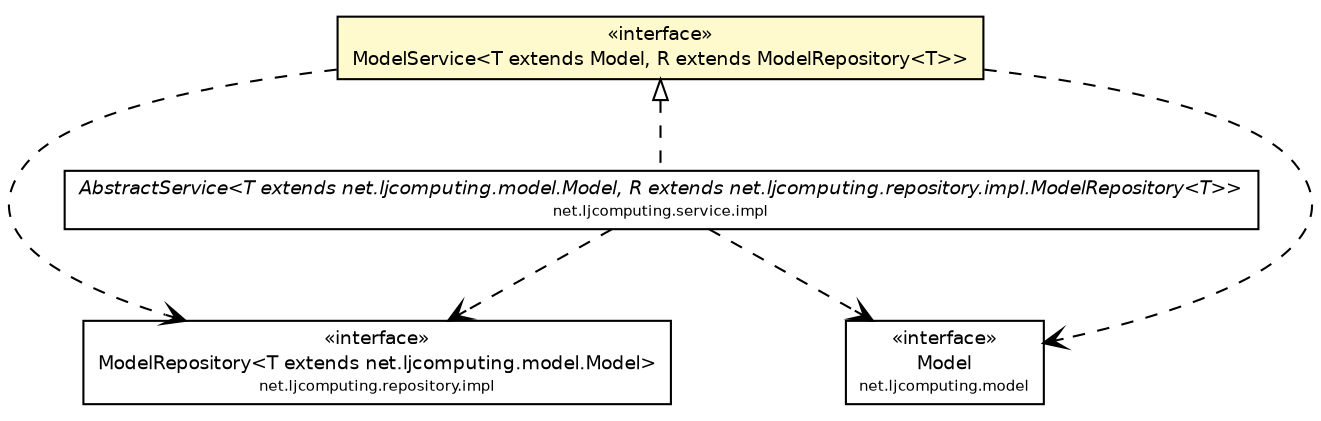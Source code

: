 #!/usr/local/bin/dot
#
# Class diagram 
# Generated by UMLGraph version R5_6 (http://www.umlgraph.org/)
#

digraph G {
	edge [fontname="Helvetica",fontsize=10,labelfontname="Helvetica",labelfontsize=10];
	node [fontname="Helvetica",fontsize=10,shape=plaintext];
	nodesep=0.25;
	ranksep=0.5;
	// net.ljcomputing.service.impl.AbstractService<T extends net.ljcomputing.model.Model, R extends net.ljcomputing.repository.impl.ModelRepository<T>>
	c27 [label=<<table title="net.ljcomputing.service.impl.AbstractService" border="0" cellborder="1" cellspacing="0" cellpadding="2" port="p" href="./impl/AbstractService.html">
		<tr><td><table border="0" cellspacing="0" cellpadding="1">
<tr><td align="center" balign="center"><font face="Helvetica-Oblique"> AbstractService&lt;T extends net.ljcomputing.model.Model, R extends net.ljcomputing.repository.impl.ModelRepository&lt;T&gt;&gt; </font></td></tr>
<tr><td align="center" balign="center"><font point-size="7.0"> net.ljcomputing.service.impl </font></td></tr>
		</table></td></tr>
		</table>>, URL="./impl/AbstractService.html", fontname="Helvetica", fontcolor="black", fontsize=9.0];
	// net.ljcomputing.service.ModelService<T extends net.ljcomputing.model.Model, R extends net.ljcomputing.repository.impl.ModelRepository<T>>
	c28 [label=<<table title="net.ljcomputing.service.ModelService" border="0" cellborder="1" cellspacing="0" cellpadding="2" port="p" bgcolor="lemonChiffon" href="./ModelService.html">
		<tr><td><table border="0" cellspacing="0" cellpadding="1">
<tr><td align="center" balign="center"> &#171;interface&#187; </td></tr>
<tr><td align="center" balign="center"> ModelService&lt;T extends Model, R extends ModelRepository&lt;T&gt;&gt; </td></tr>
		</table></td></tr>
		</table>>, URL="./ModelService.html", fontname="Helvetica", fontcolor="black", fontsize=9.0];
	//net.ljcomputing.service.impl.AbstractService<T extends net.ljcomputing.model.Model, R extends net.ljcomputing.repository.impl.ModelRepository<T>> implements net.ljcomputing.service.ModelService<T extends net.ljcomputing.model.Model, R extends net.ljcomputing.repository.impl.ModelRepository<T>>
	c28:p -> c27:p [dir=back,arrowtail=empty,style=dashed];
	// net.ljcomputing.service.impl.AbstractService<T extends net.ljcomputing.model.Model, R extends net.ljcomputing.repository.impl.ModelRepository<T>> DEPEND net.ljcomputing.repository.impl.ModelRepository<T extends net.ljcomputing.model.Model>
	c27:p -> c30:p [taillabel="", label="", headlabel="", fontname="Helvetica", fontcolor="black", fontsize=10.0, color="black", arrowhead=open, style=dashed];
	// net.ljcomputing.service.impl.AbstractService<T extends net.ljcomputing.model.Model, R extends net.ljcomputing.repository.impl.ModelRepository<T>> DEPEND net.ljcomputing.model.Model
	c27:p -> c31:p [taillabel="", label="", headlabel="", fontname="Helvetica", fontcolor="black", fontsize=10.0, color="black", arrowhead=open, style=dashed];
	// net.ljcomputing.service.ModelService<T extends net.ljcomputing.model.Model, R extends net.ljcomputing.repository.impl.ModelRepository<T>> DEPEND net.ljcomputing.repository.impl.ModelRepository<T extends net.ljcomputing.model.Model>
	c28:p -> c30:p [taillabel="", label="", headlabel="", fontname="Helvetica", fontcolor="black", fontsize=10.0, color="black", arrowhead=open, style=dashed];
	// net.ljcomputing.service.ModelService<T extends net.ljcomputing.model.Model, R extends net.ljcomputing.repository.impl.ModelRepository<T>> DEPEND net.ljcomputing.model.Model
	c28:p -> c31:p [taillabel="", label="", headlabel="", fontname="Helvetica", fontcolor="black", fontsize=10.0, color="black", arrowhead=open, style=dashed];
	// net.ljcomputing.model.Model
	c31 [label=<<table title="net.ljcomputing.model.Model" border="0" cellborder="1" cellspacing="0" cellpadding="2" port="p">
		<tr><td><table border="0" cellspacing="0" cellpadding="1">
<tr><td align="center" balign="center"> &#171;interface&#187; </td></tr>
<tr><td align="center" balign="center"> Model </td></tr>
<tr><td align="center" balign="center"><font point-size="7.0"> net.ljcomputing.model </font></td></tr>
		</table></td></tr>
		</table>>, URL="null", fontname="Helvetica", fontcolor="black", fontsize=9.0];
	// net.ljcomputing.repository.impl.ModelRepository<T extends net.ljcomputing.model.Model>
	c30 [label=<<table title="net.ljcomputing.repository.impl.ModelRepository" border="0" cellborder="1" cellspacing="0" cellpadding="2" port="p">
		<tr><td><table border="0" cellspacing="0" cellpadding="1">
<tr><td align="center" balign="center"> &#171;interface&#187; </td></tr>
<tr><td align="center" balign="center"> ModelRepository&lt;T extends net.ljcomputing.model.Model&gt; </td></tr>
<tr><td align="center" balign="center"><font point-size="7.0"> net.ljcomputing.repository.impl </font></td></tr>
		</table></td></tr>
		</table>>, URL="null", fontname="Helvetica", fontcolor="black", fontsize=9.0];
}

